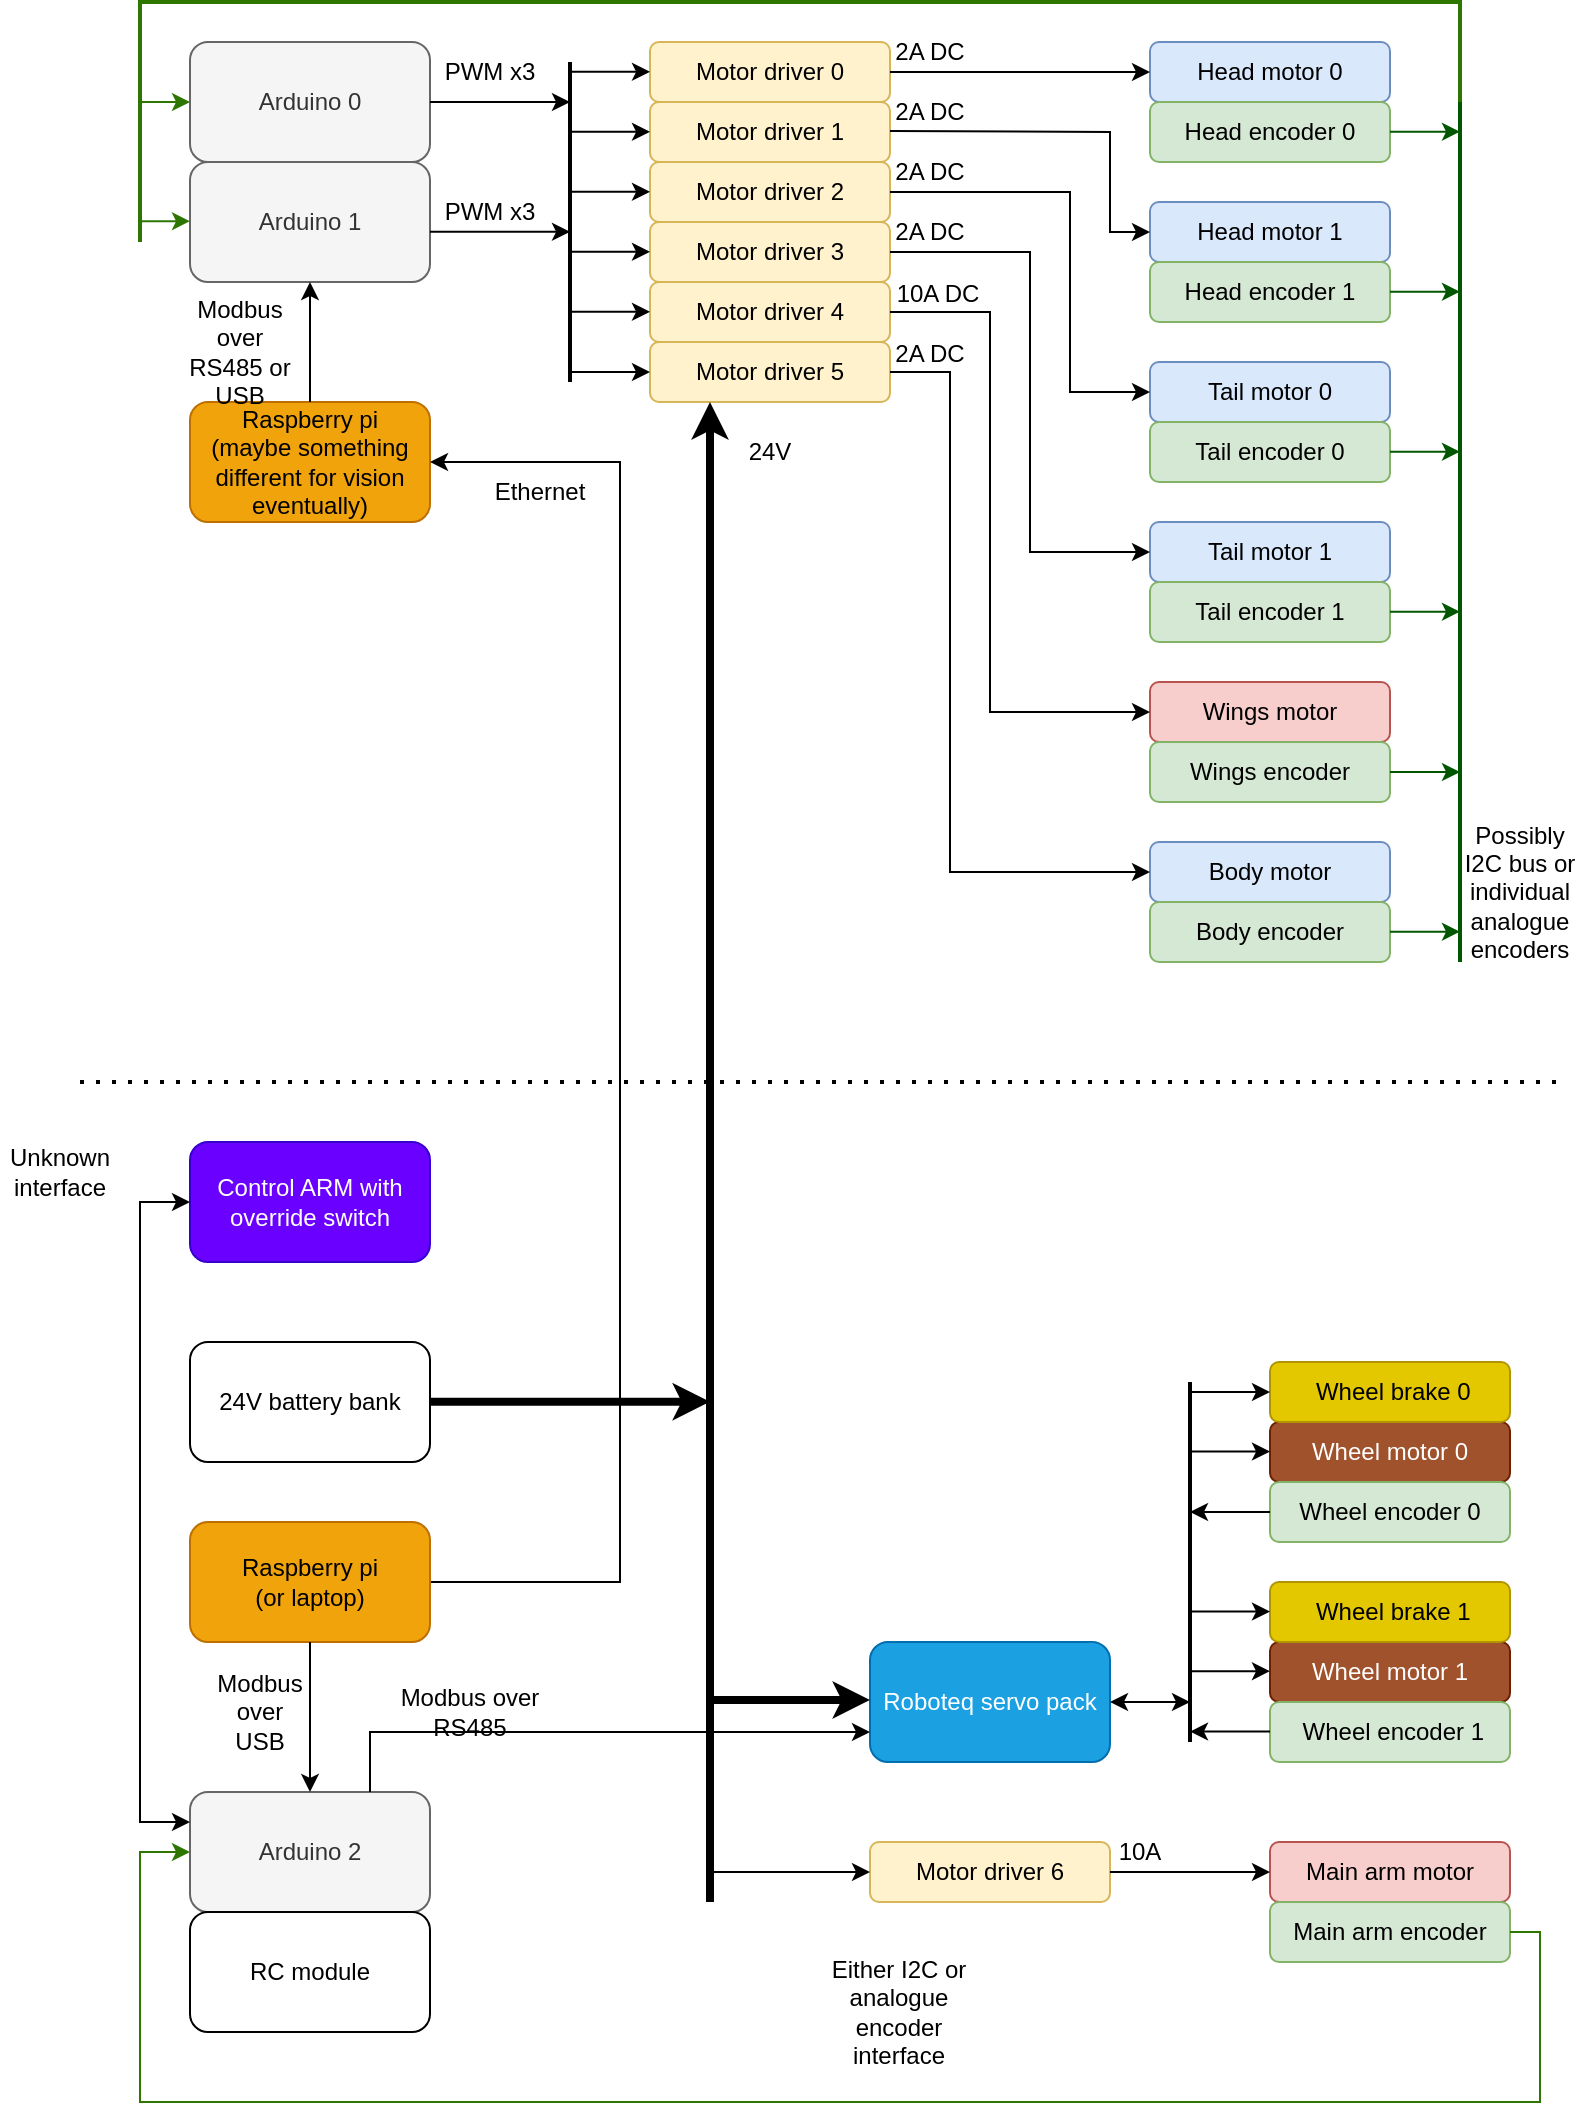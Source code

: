 <mxfile version="20.5.3" type="github">
  <diagram id="bVXuVBvyYeP3UB7t1bTR" name="Page-1">
    <mxGraphModel dx="984" dy="568" grid="1" gridSize="10" guides="1" tooltips="1" connect="1" arrows="1" fold="1" page="1" pageScale="1" pageWidth="850" pageHeight="1100" math="0" shadow="0">
      <root>
        <mxCell id="0" />
        <mxCell id="1" parent="0" />
        <mxCell id="CeexQBsngMKWRdjRGY8y-2" value="Head motor 0" style="rounded=1;whiteSpace=wrap;html=1;fillColor=#dae8fc;strokeColor=#6c8ebf;" vertex="1" parent="1">
          <mxGeometry x="605" y="50" width="120" height="30" as="geometry" />
        </mxCell>
        <mxCell id="CeexQBsngMKWRdjRGY8y-4" value="Head encoder 0" style="rounded=1;whiteSpace=wrap;html=1;fillColor=#d5e8d4;strokeColor=#82b366;" vertex="1" parent="1">
          <mxGeometry x="605" y="80" width="120" height="30" as="geometry" />
        </mxCell>
        <mxCell id="CeexQBsngMKWRdjRGY8y-5" value="Head motor 1" style="rounded=1;whiteSpace=wrap;html=1;fillColor=#dae8fc;strokeColor=#6c8ebf;" vertex="1" parent="1">
          <mxGeometry x="605" y="130" width="120" height="30" as="geometry" />
        </mxCell>
        <mxCell id="CeexQBsngMKWRdjRGY8y-6" value="Head encoder 1" style="rounded=1;whiteSpace=wrap;html=1;fillColor=#d5e8d4;strokeColor=#82b366;" vertex="1" parent="1">
          <mxGeometry x="605" y="160" width="120" height="30" as="geometry" />
        </mxCell>
        <mxCell id="CeexQBsngMKWRdjRGY8y-7" value="Tail motor 0" style="rounded=1;whiteSpace=wrap;html=1;fillColor=#dae8fc;strokeColor=#6c8ebf;" vertex="1" parent="1">
          <mxGeometry x="605" y="210" width="120" height="30" as="geometry" />
        </mxCell>
        <mxCell id="CeexQBsngMKWRdjRGY8y-8" value="Tail encoder 0" style="rounded=1;whiteSpace=wrap;html=1;fillColor=#d5e8d4;strokeColor=#82b366;" vertex="1" parent="1">
          <mxGeometry x="605" y="240" width="120" height="30" as="geometry" />
        </mxCell>
        <mxCell id="CeexQBsngMKWRdjRGY8y-9" value="Tail motor 1" style="rounded=1;whiteSpace=wrap;html=1;fillColor=#dae8fc;strokeColor=#6c8ebf;" vertex="1" parent="1">
          <mxGeometry x="605" y="290" width="120" height="30" as="geometry" />
        </mxCell>
        <mxCell id="CeexQBsngMKWRdjRGY8y-10" value="Tail encoder 1" style="rounded=1;whiteSpace=wrap;html=1;fillColor=#d5e8d4;strokeColor=#82b366;" vertex="1" parent="1">
          <mxGeometry x="605" y="320" width="120" height="30" as="geometry" />
        </mxCell>
        <mxCell id="CeexQBsngMKWRdjRGY8y-12" value="Wings motor" style="rounded=1;whiteSpace=wrap;html=1;fillColor=#f8cecc;strokeColor=#b85450;" vertex="1" parent="1">
          <mxGeometry x="605" y="370" width="120" height="30" as="geometry" />
        </mxCell>
        <mxCell id="CeexQBsngMKWRdjRGY8y-13" value="Wings encoder" style="rounded=1;whiteSpace=wrap;html=1;fillColor=#d5e8d4;strokeColor=#82b366;" vertex="1" parent="1">
          <mxGeometry x="605" y="400" width="120" height="30" as="geometry" />
        </mxCell>
        <mxCell id="CeexQBsngMKWRdjRGY8y-14" value="Body motor" style="rounded=1;whiteSpace=wrap;html=1;fillColor=#dae8fc;strokeColor=#6c8ebf;" vertex="1" parent="1">
          <mxGeometry x="605" y="450" width="120" height="30" as="geometry" />
        </mxCell>
        <mxCell id="CeexQBsngMKWRdjRGY8y-15" value="Body encoder" style="rounded=1;whiteSpace=wrap;html=1;fillColor=#d5e8d4;strokeColor=#82b366;" vertex="1" parent="1">
          <mxGeometry x="605" y="480" width="120" height="30" as="geometry" />
        </mxCell>
        <mxCell id="CeexQBsngMKWRdjRGY8y-16" value="Motor driver 0" style="rounded=1;whiteSpace=wrap;html=1;fillColor=#fff2cc;strokeColor=#d6b656;" vertex="1" parent="1">
          <mxGeometry x="355" y="50" width="120" height="30" as="geometry" />
        </mxCell>
        <mxCell id="CeexQBsngMKWRdjRGY8y-17" value="Motor driver 1" style="rounded=1;whiteSpace=wrap;html=1;fillColor=#fff2cc;strokeColor=#d6b656;" vertex="1" parent="1">
          <mxGeometry x="355" y="80" width="120" height="30" as="geometry" />
        </mxCell>
        <mxCell id="CeexQBsngMKWRdjRGY8y-18" value="Motor driver 2" style="rounded=1;whiteSpace=wrap;html=1;fillColor=#fff2cc;strokeColor=#d6b656;" vertex="1" parent="1">
          <mxGeometry x="355" y="110" width="120" height="30" as="geometry" />
        </mxCell>
        <mxCell id="CeexQBsngMKWRdjRGY8y-19" value="Motor driver 3" style="rounded=1;whiteSpace=wrap;html=1;fillColor=#fff2cc;strokeColor=#d6b656;" vertex="1" parent="1">
          <mxGeometry x="355" y="140" width="120" height="30" as="geometry" />
        </mxCell>
        <mxCell id="CeexQBsngMKWRdjRGY8y-20" value="Motor driver 4" style="rounded=1;whiteSpace=wrap;html=1;fillColor=#fff2cc;strokeColor=#d6b656;" vertex="1" parent="1">
          <mxGeometry x="355" y="170" width="120" height="30" as="geometry" />
        </mxCell>
        <mxCell id="CeexQBsngMKWRdjRGY8y-21" value="Motor driver 5" style="rounded=1;whiteSpace=wrap;html=1;fillColor=#fff2cc;strokeColor=#d6b656;" vertex="1" parent="1">
          <mxGeometry x="355" y="200" width="120" height="30" as="geometry" />
        </mxCell>
        <mxCell id="CeexQBsngMKWRdjRGY8y-24" value="" style="endArrow=classic;html=1;rounded=0;exitX=1;exitY=0.5;exitDx=0;exitDy=0;entryX=0;entryY=0.5;entryDx=0;entryDy=0;" edge="1" parent="1" source="CeexQBsngMKWRdjRGY8y-16" target="CeexQBsngMKWRdjRGY8y-2">
          <mxGeometry width="50" height="50" relative="1" as="geometry">
            <mxPoint x="705" y="300" as="sourcePoint" />
            <mxPoint x="755" y="250" as="targetPoint" />
          </mxGeometry>
        </mxCell>
        <mxCell id="CeexQBsngMKWRdjRGY8y-25" value="" style="endArrow=classic;html=1;rounded=0;exitX=1;exitY=0.5;exitDx=0;exitDy=0;entryX=0;entryY=0.5;entryDx=0;entryDy=0;" edge="1" parent="1" target="CeexQBsngMKWRdjRGY8y-5">
          <mxGeometry width="50" height="50" relative="1" as="geometry">
            <mxPoint x="475" y="94.5" as="sourcePoint" />
            <mxPoint x="605" y="94.5" as="targetPoint" />
            <Array as="points">
              <mxPoint x="585" y="95" />
              <mxPoint x="585" y="145" />
            </Array>
          </mxGeometry>
        </mxCell>
        <mxCell id="CeexQBsngMKWRdjRGY8y-26" value="" style="endArrow=classic;html=1;rounded=0;entryX=0;entryY=0.5;entryDx=0;entryDy=0;exitX=1;exitY=0.5;exitDx=0;exitDy=0;" edge="1" parent="1" source="CeexQBsngMKWRdjRGY8y-18" target="CeexQBsngMKWRdjRGY8y-7">
          <mxGeometry width="50" height="50" relative="1" as="geometry">
            <mxPoint x="475" y="130" as="sourcePoint" />
            <mxPoint x="605" y="180.25" as="targetPoint" />
            <Array as="points">
              <mxPoint x="565" y="125" />
              <mxPoint x="565" y="225" />
            </Array>
          </mxGeometry>
        </mxCell>
        <mxCell id="CeexQBsngMKWRdjRGY8y-27" value="" style="endArrow=classic;html=1;rounded=0;entryX=0;entryY=0.5;entryDx=0;entryDy=0;exitX=1;exitY=0.5;exitDx=0;exitDy=0;" edge="1" parent="1" source="CeexQBsngMKWRdjRGY8y-19" target="CeexQBsngMKWRdjRGY8y-9">
          <mxGeometry width="50" height="50" relative="1" as="geometry">
            <mxPoint x="465" y="160" as="sourcePoint" />
            <mxPoint x="595" y="260" as="targetPoint" />
            <Array as="points">
              <mxPoint x="545" y="155" />
              <mxPoint x="545" y="305" />
            </Array>
          </mxGeometry>
        </mxCell>
        <mxCell id="CeexQBsngMKWRdjRGY8y-28" value="" style="endArrow=classic;html=1;rounded=0;entryX=0;entryY=0.5;entryDx=0;entryDy=0;exitX=1;exitY=0.5;exitDx=0;exitDy=0;" edge="1" parent="1" source="CeexQBsngMKWRdjRGY8y-20" target="CeexQBsngMKWRdjRGY8y-12">
          <mxGeometry width="50" height="50" relative="1" as="geometry">
            <mxPoint x="455" y="190" as="sourcePoint" />
            <mxPoint x="585" y="340" as="targetPoint" />
            <Array as="points">
              <mxPoint x="525" y="185" />
              <mxPoint x="525" y="385" />
            </Array>
          </mxGeometry>
        </mxCell>
        <mxCell id="CeexQBsngMKWRdjRGY8y-29" value="" style="endArrow=classic;html=1;rounded=0;entryX=0;entryY=0.5;entryDx=0;entryDy=0;exitX=1;exitY=0.5;exitDx=0;exitDy=0;" edge="1" parent="1" source="CeexQBsngMKWRdjRGY8y-21" target="CeexQBsngMKWRdjRGY8y-14">
          <mxGeometry width="50" height="50" relative="1" as="geometry">
            <mxPoint x="455" y="210" as="sourcePoint" />
            <mxPoint x="585" y="410" as="targetPoint" />
            <Array as="points">
              <mxPoint x="505" y="215" />
              <mxPoint x="505" y="465" />
            </Array>
          </mxGeometry>
        </mxCell>
        <mxCell id="CeexQBsngMKWRdjRGY8y-30" value="Arduino 0" style="rounded=1;whiteSpace=wrap;html=1;fillColor=#f5f5f5;fontColor=#333333;strokeColor=#666666;" vertex="1" parent="1">
          <mxGeometry x="125" y="50" width="120" height="60" as="geometry" />
        </mxCell>
        <mxCell id="CeexQBsngMKWRdjRGY8y-31" value="Arduino 1" style="rounded=1;whiteSpace=wrap;html=1;fillColor=#f5f5f5;fontColor=#333333;strokeColor=#666666;" vertex="1" parent="1">
          <mxGeometry x="125" y="110" width="120" height="60" as="geometry" />
        </mxCell>
        <mxCell id="CeexQBsngMKWRdjRGY8y-32" value="" style="endArrow=none;html=1;rounded=0;endFill=0;strokeWidth=2;" edge="1" parent="1">
          <mxGeometry width="50" height="50" relative="1" as="geometry">
            <mxPoint x="315" y="60" as="sourcePoint" />
            <mxPoint x="315" y="220" as="targetPoint" />
          </mxGeometry>
        </mxCell>
        <mxCell id="CeexQBsngMKWRdjRGY8y-33" value="" style="endArrow=classic;html=1;rounded=0;entryX=0;entryY=0.5;entryDx=0;entryDy=0;" edge="1" parent="1" target="CeexQBsngMKWRdjRGY8y-21">
          <mxGeometry width="50" height="50" relative="1" as="geometry">
            <mxPoint x="315" y="215" as="sourcePoint" />
            <mxPoint x="375" y="160" as="targetPoint" />
          </mxGeometry>
        </mxCell>
        <mxCell id="CeexQBsngMKWRdjRGY8y-34" value="" style="endArrow=classic;html=1;rounded=0;entryX=0;entryY=0.5;entryDx=0;entryDy=0;" edge="1" parent="1">
          <mxGeometry width="50" height="50" relative="1" as="geometry">
            <mxPoint x="315" y="184.92" as="sourcePoint" />
            <mxPoint x="355" y="184.92" as="targetPoint" />
          </mxGeometry>
        </mxCell>
        <mxCell id="CeexQBsngMKWRdjRGY8y-35" value="" style="endArrow=classic;html=1;rounded=0;entryX=0;entryY=0.5;entryDx=0;entryDy=0;" edge="1" parent="1">
          <mxGeometry width="50" height="50" relative="1" as="geometry">
            <mxPoint x="315" y="154.92" as="sourcePoint" />
            <mxPoint x="355" y="154.92" as="targetPoint" />
          </mxGeometry>
        </mxCell>
        <mxCell id="CeexQBsngMKWRdjRGY8y-36" value="" style="endArrow=classic;html=1;rounded=0;entryX=0;entryY=0.5;entryDx=0;entryDy=0;" edge="1" parent="1">
          <mxGeometry width="50" height="50" relative="1" as="geometry">
            <mxPoint x="315" y="124.92" as="sourcePoint" />
            <mxPoint x="355" y="124.92" as="targetPoint" />
          </mxGeometry>
        </mxCell>
        <mxCell id="CeexQBsngMKWRdjRGY8y-37" value="" style="endArrow=classic;html=1;rounded=0;entryX=0;entryY=0.5;entryDx=0;entryDy=0;" edge="1" parent="1">
          <mxGeometry width="50" height="50" relative="1" as="geometry">
            <mxPoint x="315" y="94.92" as="sourcePoint" />
            <mxPoint x="355" y="94.92" as="targetPoint" />
          </mxGeometry>
        </mxCell>
        <mxCell id="CeexQBsngMKWRdjRGY8y-38" value="" style="endArrow=classic;html=1;rounded=0;entryX=0;entryY=0.5;entryDx=0;entryDy=0;" edge="1" parent="1">
          <mxGeometry width="50" height="50" relative="1" as="geometry">
            <mxPoint x="315" y="64.92" as="sourcePoint" />
            <mxPoint x="355" y="64.92" as="targetPoint" />
          </mxGeometry>
        </mxCell>
        <mxCell id="CeexQBsngMKWRdjRGY8y-39" value="" style="endArrow=classic;html=1;rounded=0;exitX=1;exitY=0.5;exitDx=0;exitDy=0;" edge="1" parent="1" source="CeexQBsngMKWRdjRGY8y-30">
          <mxGeometry width="50" height="50" relative="1" as="geometry">
            <mxPoint x="285" y="160" as="sourcePoint" />
            <mxPoint x="315" y="80" as="targetPoint" />
          </mxGeometry>
        </mxCell>
        <mxCell id="CeexQBsngMKWRdjRGY8y-40" value="" style="endArrow=classic;html=1;rounded=0;exitX=1;exitY=0.5;exitDx=0;exitDy=0;" edge="1" parent="1">
          <mxGeometry width="50" height="50" relative="1" as="geometry">
            <mxPoint x="245" y="144.93" as="sourcePoint" />
            <mxPoint x="315" y="144.93" as="targetPoint" />
          </mxGeometry>
        </mxCell>
        <mxCell id="CeexQBsngMKWRdjRGY8y-41" value="PWM x3" style="text;html=1;strokeColor=none;fillColor=none;align=center;verticalAlign=middle;whiteSpace=wrap;rounded=0;" vertex="1" parent="1">
          <mxGeometry x="245" y="50" width="60" height="30" as="geometry" />
        </mxCell>
        <mxCell id="CeexQBsngMKWRdjRGY8y-42" value="PWM x3" style="text;html=1;strokeColor=none;fillColor=none;align=center;verticalAlign=middle;whiteSpace=wrap;rounded=0;" vertex="1" parent="1">
          <mxGeometry x="245" y="120" width="60" height="30" as="geometry" />
        </mxCell>
        <mxCell id="CeexQBsngMKWRdjRGY8y-43" value="2A DC" style="text;html=1;strokeColor=none;fillColor=none;align=center;verticalAlign=middle;whiteSpace=wrap;rounded=0;" vertex="1" parent="1">
          <mxGeometry x="465" y="40" width="60" height="30" as="geometry" />
        </mxCell>
        <mxCell id="CeexQBsngMKWRdjRGY8y-44" value="2A DC" style="text;html=1;strokeColor=none;fillColor=none;align=center;verticalAlign=middle;whiteSpace=wrap;rounded=0;" vertex="1" parent="1">
          <mxGeometry x="465" y="70" width="60" height="30" as="geometry" />
        </mxCell>
        <mxCell id="CeexQBsngMKWRdjRGY8y-45" value="2A DC" style="text;html=1;strokeColor=none;fillColor=none;align=center;verticalAlign=middle;whiteSpace=wrap;rounded=0;" vertex="1" parent="1">
          <mxGeometry x="465" y="100" width="60" height="30" as="geometry" />
        </mxCell>
        <mxCell id="CeexQBsngMKWRdjRGY8y-46" value="2A DC" style="text;html=1;strokeColor=none;fillColor=none;align=center;verticalAlign=middle;whiteSpace=wrap;rounded=0;" vertex="1" parent="1">
          <mxGeometry x="465" y="130" width="60" height="30" as="geometry" />
        </mxCell>
        <mxCell id="CeexQBsngMKWRdjRGY8y-48" value="10A DC" style="text;html=1;strokeColor=none;fillColor=none;align=center;verticalAlign=middle;whiteSpace=wrap;rounded=0;" vertex="1" parent="1">
          <mxGeometry x="469" y="161" width="60" height="30" as="geometry" />
        </mxCell>
        <mxCell id="CeexQBsngMKWRdjRGY8y-49" value="2A DC" style="text;html=1;strokeColor=none;fillColor=none;align=center;verticalAlign=middle;whiteSpace=wrap;rounded=0;" vertex="1" parent="1">
          <mxGeometry x="465" y="191" width="60" height="30" as="geometry" />
        </mxCell>
        <mxCell id="CeexQBsngMKWRdjRGY8y-50" value="" style="endArrow=none;html=1;rounded=0;endFill=0;fillColor=#008a00;strokeColor=#005700;strokeWidth=2;" edge="1" parent="1">
          <mxGeometry width="50" height="50" relative="1" as="geometry">
            <mxPoint x="760" y="80" as="sourcePoint" />
            <mxPoint x="760" y="510" as="targetPoint" />
          </mxGeometry>
        </mxCell>
        <mxCell id="CeexQBsngMKWRdjRGY8y-51" value="" style="endArrow=classic;html=1;rounded=0;exitX=1;exitY=0.5;exitDx=0;exitDy=0;fillColor=#008a00;strokeColor=#005700;" edge="1" parent="1" source="CeexQBsngMKWRdjRGY8y-13">
          <mxGeometry width="50" height="50" relative="1" as="geometry">
            <mxPoint x="730" y="430" as="sourcePoint" />
            <mxPoint x="760" y="415" as="targetPoint" />
          </mxGeometry>
        </mxCell>
        <mxCell id="CeexQBsngMKWRdjRGY8y-52" value="" style="endArrow=classic;html=1;rounded=0;exitX=1;exitY=0.5;exitDx=0;exitDy=0;fillColor=#008a00;strokeColor=#005700;" edge="1" parent="1">
          <mxGeometry width="50" height="50" relative="1" as="geometry">
            <mxPoint x="725.0" y="494.86" as="sourcePoint" />
            <mxPoint x="760.0" y="494.86" as="targetPoint" />
          </mxGeometry>
        </mxCell>
        <mxCell id="CeexQBsngMKWRdjRGY8y-53" value="" style="endArrow=classic;html=1;rounded=0;exitX=1;exitY=0.5;exitDx=0;exitDy=0;fillColor=#008a00;strokeColor=#005700;" edge="1" parent="1">
          <mxGeometry width="50" height="50" relative="1" as="geometry">
            <mxPoint x="725" y="334.86" as="sourcePoint" />
            <mxPoint x="760" y="334.86" as="targetPoint" />
          </mxGeometry>
        </mxCell>
        <mxCell id="CeexQBsngMKWRdjRGY8y-54" value="" style="endArrow=classic;html=1;rounded=0;exitX=1;exitY=0.5;exitDx=0;exitDy=0;fillColor=#008a00;strokeColor=#005700;" edge="1" parent="1">
          <mxGeometry width="50" height="50" relative="1" as="geometry">
            <mxPoint x="725" y="254.86" as="sourcePoint" />
            <mxPoint x="760" y="254.86" as="targetPoint" />
          </mxGeometry>
        </mxCell>
        <mxCell id="CeexQBsngMKWRdjRGY8y-55" value="" style="endArrow=classic;html=1;rounded=0;exitX=1;exitY=0.5;exitDx=0;exitDy=0;fillColor=#008a00;strokeColor=#005700;" edge="1" parent="1">
          <mxGeometry width="50" height="50" relative="1" as="geometry">
            <mxPoint x="725" y="174.86" as="sourcePoint" />
            <mxPoint x="760" y="174.86" as="targetPoint" />
          </mxGeometry>
        </mxCell>
        <mxCell id="CeexQBsngMKWRdjRGY8y-56" value="" style="endArrow=classic;html=1;rounded=0;exitX=1;exitY=0.5;exitDx=0;exitDy=0;fillColor=#008a00;strokeColor=#005700;" edge="1" parent="1">
          <mxGeometry width="50" height="50" relative="1" as="geometry">
            <mxPoint x="725" y="94.86" as="sourcePoint" />
            <mxPoint x="760" y="94.86" as="targetPoint" />
          </mxGeometry>
        </mxCell>
        <mxCell id="CeexQBsngMKWRdjRGY8y-57" value="" style="endArrow=none;html=1;rounded=0;fillColor=#60a917;strokeColor=#2D7600;strokeWidth=2;endFill=0;" edge="1" parent="1">
          <mxGeometry width="50" height="50" relative="1" as="geometry">
            <mxPoint x="760" y="80" as="sourcePoint" />
            <mxPoint x="100" y="140" as="targetPoint" />
            <Array as="points">
              <mxPoint x="760" y="30" />
              <mxPoint x="100" y="30" />
              <mxPoint x="100" y="140" />
              <mxPoint x="100" y="150" />
            </Array>
          </mxGeometry>
        </mxCell>
        <mxCell id="CeexQBsngMKWRdjRGY8y-58" value="" style="endArrow=classic;html=1;rounded=0;entryX=0;entryY=0.5;entryDx=0;entryDy=0;fillColor=#60a917;strokeColor=#2D7600;" edge="1" parent="1" target="CeexQBsngMKWRdjRGY8y-30">
          <mxGeometry width="50" height="50" relative="1" as="geometry">
            <mxPoint x="100" y="80" as="sourcePoint" />
            <mxPoint x="270" y="90" as="targetPoint" />
          </mxGeometry>
        </mxCell>
        <mxCell id="CeexQBsngMKWRdjRGY8y-59" value="Possibly I2C bus or individual analogue encoders" style="text;html=1;strokeColor=none;fillColor=none;align=center;verticalAlign=middle;whiteSpace=wrap;rounded=0;" vertex="1" parent="1">
          <mxGeometry x="760" y="460" width="60" height="30" as="geometry" />
        </mxCell>
        <mxCell id="CeexQBsngMKWRdjRGY8y-60" value="&lt;div&gt;Raspberry pi&lt;/div&gt;&lt;div&gt;(maybe something different for vision eventually)&lt;br&gt;&lt;/div&gt;" style="rounded=1;whiteSpace=wrap;html=1;fillColor=#f0a30a;fontColor=#000000;strokeColor=#BD7000;" vertex="1" parent="1">
          <mxGeometry x="125" y="230" width="120" height="60" as="geometry" />
        </mxCell>
        <mxCell id="CeexQBsngMKWRdjRGY8y-61" value="" style="endArrow=classic;html=1;rounded=0;exitX=0.5;exitY=0;exitDx=0;exitDy=0;entryX=0.5;entryY=1;entryDx=0;entryDy=0;" edge="1" parent="1" source="CeexQBsngMKWRdjRGY8y-60" target="CeexQBsngMKWRdjRGY8y-31">
          <mxGeometry width="50" height="50" relative="1" as="geometry">
            <mxPoint x="420" y="330" as="sourcePoint" />
            <mxPoint x="470" y="280" as="targetPoint" />
          </mxGeometry>
        </mxCell>
        <mxCell id="CeexQBsngMKWRdjRGY8y-62" value="Modbus over RS485 or USB" style="text;html=1;strokeColor=none;fillColor=none;align=center;verticalAlign=middle;whiteSpace=wrap;rounded=0;" vertex="1" parent="1">
          <mxGeometry x="120" y="190" width="60" height="30" as="geometry" />
        </mxCell>
        <mxCell id="CeexQBsngMKWRdjRGY8y-63" value="" style="endArrow=classic;html=1;rounded=0;entryX=0.25;entryY=1;entryDx=0;entryDy=0;strokeWidth=4;" edge="1" parent="1" target="CeexQBsngMKWRdjRGY8y-21">
          <mxGeometry width="50" height="50" relative="1" as="geometry">
            <mxPoint x="385" y="980" as="sourcePoint" />
            <mxPoint x="390" y="335" as="targetPoint" />
          </mxGeometry>
        </mxCell>
        <mxCell id="CeexQBsngMKWRdjRGY8y-64" value="" style="endArrow=classic;html=1;rounded=0;entryX=1;entryY=0.5;entryDx=0;entryDy=0;exitX=1;exitY=0.5;exitDx=0;exitDy=0;" edge="1" parent="1" source="CeexQBsngMKWRdjRGY8y-85" target="CeexQBsngMKWRdjRGY8y-60">
          <mxGeometry width="50" height="50" relative="1" as="geometry">
            <mxPoint x="370" y="830" as="sourcePoint" />
            <mxPoint x="370" y="260" as="targetPoint" />
            <Array as="points">
              <mxPoint x="340" y="820" />
              <mxPoint x="340" y="260" />
            </Array>
          </mxGeometry>
        </mxCell>
        <mxCell id="CeexQBsngMKWRdjRGY8y-65" value="24V" style="text;html=1;strokeColor=none;fillColor=none;align=center;verticalAlign=middle;whiteSpace=wrap;rounded=0;" vertex="1" parent="1">
          <mxGeometry x="385" y="240" width="60" height="30" as="geometry" />
        </mxCell>
        <mxCell id="CeexQBsngMKWRdjRGY8y-66" value="Ethernet" style="text;html=1;strokeColor=none;fillColor=none;align=center;verticalAlign=middle;whiteSpace=wrap;rounded=0;" vertex="1" parent="1">
          <mxGeometry x="270" y="260" width="60" height="30" as="geometry" />
        </mxCell>
        <mxCell id="CeexQBsngMKWRdjRGY8y-67" value="24V battery bank" style="rounded=1;whiteSpace=wrap;html=1;" vertex="1" parent="1">
          <mxGeometry x="125" y="700" width="120" height="60" as="geometry" />
        </mxCell>
        <mxCell id="CeexQBsngMKWRdjRGY8y-68" value="Wheel motor 0" style="rounded=1;whiteSpace=wrap;html=1;fillColor=#a0522d;strokeColor=#6D1F00;fontColor=#ffffff;" vertex="1" parent="1">
          <mxGeometry x="665" y="740" width="120" height="30" as="geometry" />
        </mxCell>
        <mxCell id="CeexQBsngMKWRdjRGY8y-69" value="Wheel encoder 0" style="rounded=1;whiteSpace=wrap;html=1;fillColor=#d5e8d4;strokeColor=#82b366;" vertex="1" parent="1">
          <mxGeometry x="665" y="770" width="120" height="30" as="geometry" />
        </mxCell>
        <mxCell id="CeexQBsngMKWRdjRGY8y-70" value="Wheel motor 1" style="rounded=1;whiteSpace=wrap;html=1;fillColor=#a0522d;strokeColor=#6D1F00;fontColor=#ffffff;" vertex="1" parent="1">
          <mxGeometry x="665" y="850" width="120" height="30" as="geometry" />
        </mxCell>
        <mxCell id="CeexQBsngMKWRdjRGY8y-71" value="&amp;nbsp;Wheel encoder 1" style="rounded=1;whiteSpace=wrap;html=1;fillColor=#d5e8d4;strokeColor=#82b366;" vertex="1" parent="1">
          <mxGeometry x="665" y="880" width="120" height="30" as="geometry" />
        </mxCell>
        <mxCell id="CeexQBsngMKWRdjRGY8y-72" value="&amp;nbsp;Wheel brake 1" style="rounded=1;whiteSpace=wrap;html=1;fillColor=#e3c800;strokeColor=#B09500;fontColor=#000000;" vertex="1" parent="1">
          <mxGeometry x="665" y="820" width="120" height="30" as="geometry" />
        </mxCell>
        <mxCell id="CeexQBsngMKWRdjRGY8y-73" value="&amp;nbsp;Wheel brake 0" style="rounded=1;whiteSpace=wrap;html=1;fillColor=#e3c800;strokeColor=#B09500;fontColor=#000000;" vertex="1" parent="1">
          <mxGeometry x="665" y="710" width="120" height="30" as="geometry" />
        </mxCell>
        <mxCell id="CeexQBsngMKWRdjRGY8y-74" value="Roboteq servo pack" style="rounded=1;whiteSpace=wrap;html=1;fillColor=#1ba1e2;fontColor=#ffffff;strokeColor=#006EAF;" vertex="1" parent="1">
          <mxGeometry x="465" y="850" width="120" height="60" as="geometry" />
        </mxCell>
        <mxCell id="CeexQBsngMKWRdjRGY8y-75" value="" style="endArrow=none;html=1;rounded=0;strokeWidth=2;" edge="1" parent="1">
          <mxGeometry width="50" height="50" relative="1" as="geometry">
            <mxPoint x="625" y="900" as="sourcePoint" />
            <mxPoint x="625" y="720" as="targetPoint" />
          </mxGeometry>
        </mxCell>
        <mxCell id="CeexQBsngMKWRdjRGY8y-76" value="" style="endArrow=classic;html=1;rounded=0;entryX=0;entryY=0.5;entryDx=0;entryDy=0;fillColor=#60a917;strokeColor=#2D7600;" edge="1" parent="1">
          <mxGeometry width="50" height="50" relative="1" as="geometry">
            <mxPoint x="100" y="139.6" as="sourcePoint" />
            <mxPoint x="125" y="139.6" as="targetPoint" />
          </mxGeometry>
        </mxCell>
        <mxCell id="CeexQBsngMKWRdjRGY8y-77" value="" style="endArrow=classic;html=1;rounded=0;strokeWidth=1;entryX=0;entryY=0.5;entryDx=0;entryDy=0;" edge="1" parent="1" target="CeexQBsngMKWRdjRGY8y-73">
          <mxGeometry width="50" height="50" relative="1" as="geometry">
            <mxPoint x="625" y="725" as="sourcePoint" />
            <mxPoint x="585" y="710" as="targetPoint" />
          </mxGeometry>
        </mxCell>
        <mxCell id="CeexQBsngMKWRdjRGY8y-78" value="" style="endArrow=classic;html=1;rounded=0;strokeWidth=1;entryX=0;entryY=0.5;entryDx=0;entryDy=0;" edge="1" parent="1">
          <mxGeometry width="50" height="50" relative="1" as="geometry">
            <mxPoint x="625" y="754.8" as="sourcePoint" />
            <mxPoint x="665" y="754.8" as="targetPoint" />
          </mxGeometry>
        </mxCell>
        <mxCell id="CeexQBsngMKWRdjRGY8y-79" value="" style="endArrow=classic;html=1;rounded=0;strokeWidth=1;exitX=0;exitY=0.5;exitDx=0;exitDy=0;" edge="1" parent="1" source="CeexQBsngMKWRdjRGY8y-69">
          <mxGeometry width="50" height="50" relative="1" as="geometry">
            <mxPoint x="535" y="800" as="sourcePoint" />
            <mxPoint x="625" y="785" as="targetPoint" />
          </mxGeometry>
        </mxCell>
        <mxCell id="CeexQBsngMKWRdjRGY8y-80" value="" style="endArrow=classic;html=1;rounded=0;strokeWidth=1;entryX=0;entryY=0.5;entryDx=0;entryDy=0;" edge="1" parent="1">
          <mxGeometry width="50" height="50" relative="1" as="geometry">
            <mxPoint x="625" y="834.8" as="sourcePoint" />
            <mxPoint x="665" y="834.8" as="targetPoint" />
          </mxGeometry>
        </mxCell>
        <mxCell id="CeexQBsngMKWRdjRGY8y-81" value="" style="endArrow=classic;html=1;rounded=0;strokeWidth=1;entryX=0;entryY=0.5;entryDx=0;entryDy=0;" edge="1" parent="1">
          <mxGeometry width="50" height="50" relative="1" as="geometry">
            <mxPoint x="625" y="864.6" as="sourcePoint" />
            <mxPoint x="665" y="864.6" as="targetPoint" />
          </mxGeometry>
        </mxCell>
        <mxCell id="CeexQBsngMKWRdjRGY8y-82" value="" style="endArrow=classic;html=1;rounded=0;strokeWidth=1;exitX=0;exitY=0.5;exitDx=0;exitDy=0;" edge="1" parent="1">
          <mxGeometry width="50" height="50" relative="1" as="geometry">
            <mxPoint x="665" y="894.8" as="sourcePoint" />
            <mxPoint x="625" y="894.8" as="targetPoint" />
          </mxGeometry>
        </mxCell>
        <mxCell id="CeexQBsngMKWRdjRGY8y-83" value="" style="endArrow=classic;html=1;rounded=0;strokeWidth=1;exitX=1;exitY=0.5;exitDx=0;exitDy=0;startArrow=classic;startFill=1;" edge="1" parent="1" source="CeexQBsngMKWRdjRGY8y-74">
          <mxGeometry width="50" height="50" relative="1" as="geometry">
            <mxPoint x="535" y="970" as="sourcePoint" />
            <mxPoint x="625" y="880" as="targetPoint" />
          </mxGeometry>
        </mxCell>
        <mxCell id="CeexQBsngMKWRdjRGY8y-85" value="&lt;div&gt;Raspberry pi&lt;/div&gt;&lt;div&gt;(or laptop)&lt;br&gt;&lt;/div&gt;" style="rounded=1;whiteSpace=wrap;html=1;fillColor=#f0a30a;fontColor=#000000;strokeColor=#BD7000;" vertex="1" parent="1">
          <mxGeometry x="125" y="790" width="120" height="60" as="geometry" />
        </mxCell>
        <mxCell id="CeexQBsngMKWRdjRGY8y-86" value="" style="endArrow=classic;html=1;rounded=0;strokeWidth=4;" edge="1" parent="1">
          <mxGeometry width="50" height="50" relative="1" as="geometry">
            <mxPoint x="245" y="729.88" as="sourcePoint" />
            <mxPoint x="385" y="729.88" as="targetPoint" />
          </mxGeometry>
        </mxCell>
        <mxCell id="CeexQBsngMKWRdjRGY8y-87" value="" style="endArrow=classic;html=1;rounded=0;strokeWidth=4;" edge="1" parent="1">
          <mxGeometry width="50" height="50" relative="1" as="geometry">
            <mxPoint x="385" y="879" as="sourcePoint" />
            <mxPoint x="465" y="879" as="targetPoint" />
          </mxGeometry>
        </mxCell>
        <mxCell id="CeexQBsngMKWRdjRGY8y-88" value="Main arm motor" style="rounded=1;whiteSpace=wrap;html=1;fillColor=#f8cecc;strokeColor=#b85450;" vertex="1" parent="1">
          <mxGeometry x="665" y="950" width="120" height="30" as="geometry" />
        </mxCell>
        <mxCell id="CeexQBsngMKWRdjRGY8y-89" value="Main arm encoder" style="rounded=1;whiteSpace=wrap;html=1;fillColor=#d5e8d4;strokeColor=#82b366;" vertex="1" parent="1">
          <mxGeometry x="665" y="980" width="120" height="30" as="geometry" />
        </mxCell>
        <mxCell id="CeexQBsngMKWRdjRGY8y-91" value="" style="endArrow=classic;html=1;rounded=0;fillColor=#60a917;strokeColor=#2D7600;strokeWidth=1;endFill=1;exitX=1;exitY=0.5;exitDx=0;exitDy=0;entryX=0;entryY=0.5;entryDx=0;entryDy=0;" edge="1" parent="1" source="CeexQBsngMKWRdjRGY8y-89" target="CeexQBsngMKWRdjRGY8y-92">
          <mxGeometry width="50" height="50" relative="1" as="geometry">
            <mxPoint x="650" y="1180" as="sourcePoint" />
            <mxPoint x="90" y="920" as="targetPoint" />
            <Array as="points">
              <mxPoint x="800" y="995" />
              <mxPoint x="800" y="1080" />
              <mxPoint x="100" y="1080" />
              <mxPoint x="100" y="955" />
            </Array>
          </mxGeometry>
        </mxCell>
        <mxCell id="CeexQBsngMKWRdjRGY8y-92" value="Arduino 2" style="rounded=1;whiteSpace=wrap;html=1;fillColor=#f5f5f5;fontColor=#333333;strokeColor=#666666;" vertex="1" parent="1">
          <mxGeometry x="125" y="925" width="120" height="60" as="geometry" />
        </mxCell>
        <mxCell id="CeexQBsngMKWRdjRGY8y-93" value="Motor driver 6" style="rounded=1;whiteSpace=wrap;html=1;fillColor=#fff2cc;strokeColor=#d6b656;" vertex="1" parent="1">
          <mxGeometry x="465" y="950" width="120" height="30" as="geometry" />
        </mxCell>
        <mxCell id="CeexQBsngMKWRdjRGY8y-94" value="" style="endArrow=classic;html=1;rounded=0;strokeWidth=1;entryX=0;entryY=0.5;entryDx=0;entryDy=0;exitX=1;exitY=0.5;exitDx=0;exitDy=0;" edge="1" parent="1" source="CeexQBsngMKWRdjRGY8y-93" target="CeexQBsngMKWRdjRGY8y-88">
          <mxGeometry width="50" height="50" relative="1" as="geometry">
            <mxPoint x="300" y="850" as="sourcePoint" />
            <mxPoint x="350" y="800" as="targetPoint" />
          </mxGeometry>
        </mxCell>
        <mxCell id="CeexQBsngMKWRdjRGY8y-95" value="10A" style="text;html=1;strokeColor=none;fillColor=none;align=center;verticalAlign=middle;whiteSpace=wrap;rounded=0;" vertex="1" parent="1">
          <mxGeometry x="570" y="940" width="60" height="30" as="geometry" />
        </mxCell>
        <mxCell id="CeexQBsngMKWRdjRGY8y-96" value="" style="endArrow=classic;html=1;rounded=0;strokeWidth=1;entryX=0;entryY=0.5;entryDx=0;entryDy=0;" edge="1" parent="1" target="CeexQBsngMKWRdjRGY8y-93">
          <mxGeometry width="50" height="50" relative="1" as="geometry">
            <mxPoint x="385" y="965" as="sourcePoint" />
            <mxPoint x="470" y="850" as="targetPoint" />
          </mxGeometry>
        </mxCell>
        <mxCell id="CeexQBsngMKWRdjRGY8y-97" value="" style="endArrow=classic;html=1;rounded=0;strokeWidth=1;exitX=0.5;exitY=1;exitDx=0;exitDy=0;entryX=0.5;entryY=0;entryDx=0;entryDy=0;" edge="1" parent="1" source="CeexQBsngMKWRdjRGY8y-85" target="CeexQBsngMKWRdjRGY8y-92">
          <mxGeometry width="50" height="50" relative="1" as="geometry">
            <mxPoint x="270" y="920" as="sourcePoint" />
            <mxPoint x="320" y="870" as="targetPoint" />
          </mxGeometry>
        </mxCell>
        <mxCell id="CeexQBsngMKWRdjRGY8y-98" value="" style="endArrow=classic;html=1;rounded=0;strokeWidth=1;entryX=0;entryY=0.75;entryDx=0;entryDy=0;exitX=0.75;exitY=0;exitDx=0;exitDy=0;" edge="1" parent="1" source="CeexQBsngMKWRdjRGY8y-92" target="CeexQBsngMKWRdjRGY8y-74">
          <mxGeometry width="50" height="50" relative="1" as="geometry">
            <mxPoint x="180" y="895" as="sourcePoint" />
            <mxPoint x="320" y="870" as="targetPoint" />
            <Array as="points">
              <mxPoint x="215" y="895" />
            </Array>
          </mxGeometry>
        </mxCell>
        <mxCell id="CeexQBsngMKWRdjRGY8y-99" value="Modbus over RS485" style="text;html=1;strokeColor=none;fillColor=none;align=center;verticalAlign=middle;whiteSpace=wrap;rounded=0;" vertex="1" parent="1">
          <mxGeometry x="210" y="870" width="110" height="30" as="geometry" />
        </mxCell>
        <mxCell id="CeexQBsngMKWRdjRGY8y-100" value="Modbus over USB" style="text;html=1;strokeColor=none;fillColor=none;align=center;verticalAlign=middle;whiteSpace=wrap;rounded=0;" vertex="1" parent="1">
          <mxGeometry x="140" y="870" width="40" height="30" as="geometry" />
        </mxCell>
        <mxCell id="CeexQBsngMKWRdjRGY8y-101" value="" style="endArrow=none;dashed=1;html=1;dashPattern=1 3;strokeWidth=2;rounded=0;" edge="1" parent="1">
          <mxGeometry width="50" height="50" relative="1" as="geometry">
            <mxPoint x="70" y="570" as="sourcePoint" />
            <mxPoint x="810" y="570" as="targetPoint" />
          </mxGeometry>
        </mxCell>
        <mxCell id="CeexQBsngMKWRdjRGY8y-102" value="Either I2C or analogue encoder interface" style="text;html=1;strokeColor=none;fillColor=none;align=center;verticalAlign=middle;whiteSpace=wrap;rounded=0;" vertex="1" parent="1">
          <mxGeometry x="434" y="1020" width="91" height="30" as="geometry" />
        </mxCell>
        <mxCell id="CeexQBsngMKWRdjRGY8y-103" value="Control ARM with override switch" style="rounded=1;whiteSpace=wrap;html=1;fillColor=#6a00ff;fontColor=#ffffff;strokeColor=#3700CC;" vertex="1" parent="1">
          <mxGeometry x="125" y="600" width="120" height="60" as="geometry" />
        </mxCell>
        <mxCell id="CeexQBsngMKWRdjRGY8y-104" value="" style="endArrow=classic;startArrow=classic;html=1;rounded=0;strokeWidth=1;entryX=0;entryY=0.5;entryDx=0;entryDy=0;exitX=0;exitY=0.25;exitDx=0;exitDy=0;" edge="1" parent="1" source="CeexQBsngMKWRdjRGY8y-92" target="CeexQBsngMKWRdjRGY8y-103">
          <mxGeometry width="50" height="50" relative="1" as="geometry">
            <mxPoint x="90" y="920" as="sourcePoint" />
            <mxPoint x="120" y="630" as="targetPoint" />
            <Array as="points">
              <mxPoint x="100" y="940" />
              <mxPoint x="100" y="630" />
            </Array>
          </mxGeometry>
        </mxCell>
        <mxCell id="CeexQBsngMKWRdjRGY8y-105" value="Unknown interface" style="text;html=1;strokeColor=none;fillColor=none;align=center;verticalAlign=middle;whiteSpace=wrap;rounded=0;" vertex="1" parent="1">
          <mxGeometry x="30" y="600" width="60" height="30" as="geometry" />
        </mxCell>
        <mxCell id="CeexQBsngMKWRdjRGY8y-106" value="RC module" style="rounded=1;whiteSpace=wrap;html=1;" vertex="1" parent="1">
          <mxGeometry x="125" y="985" width="120" height="60" as="geometry" />
        </mxCell>
      </root>
    </mxGraphModel>
  </diagram>
</mxfile>
